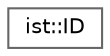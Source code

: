 digraph "Gráfico de Hierarquia de Classes"
{
 // LATEX_PDF_SIZE
  bgcolor="transparent";
  edge [fontname=Helvetica,fontsize=10,labelfontname=Helvetica,labelfontsize=10];
  node [fontname=Helvetica,fontsize=10,shape=box,height=0.2,width=0.4];
  rankdir="LR";
  Node0 [id="Node000000",label="ist::ID",height=0.2,width=0.4,color="grey40", fillcolor="white", style="filled",URL="$classist_1_1_i_d.html",tooltip=" "];
}
